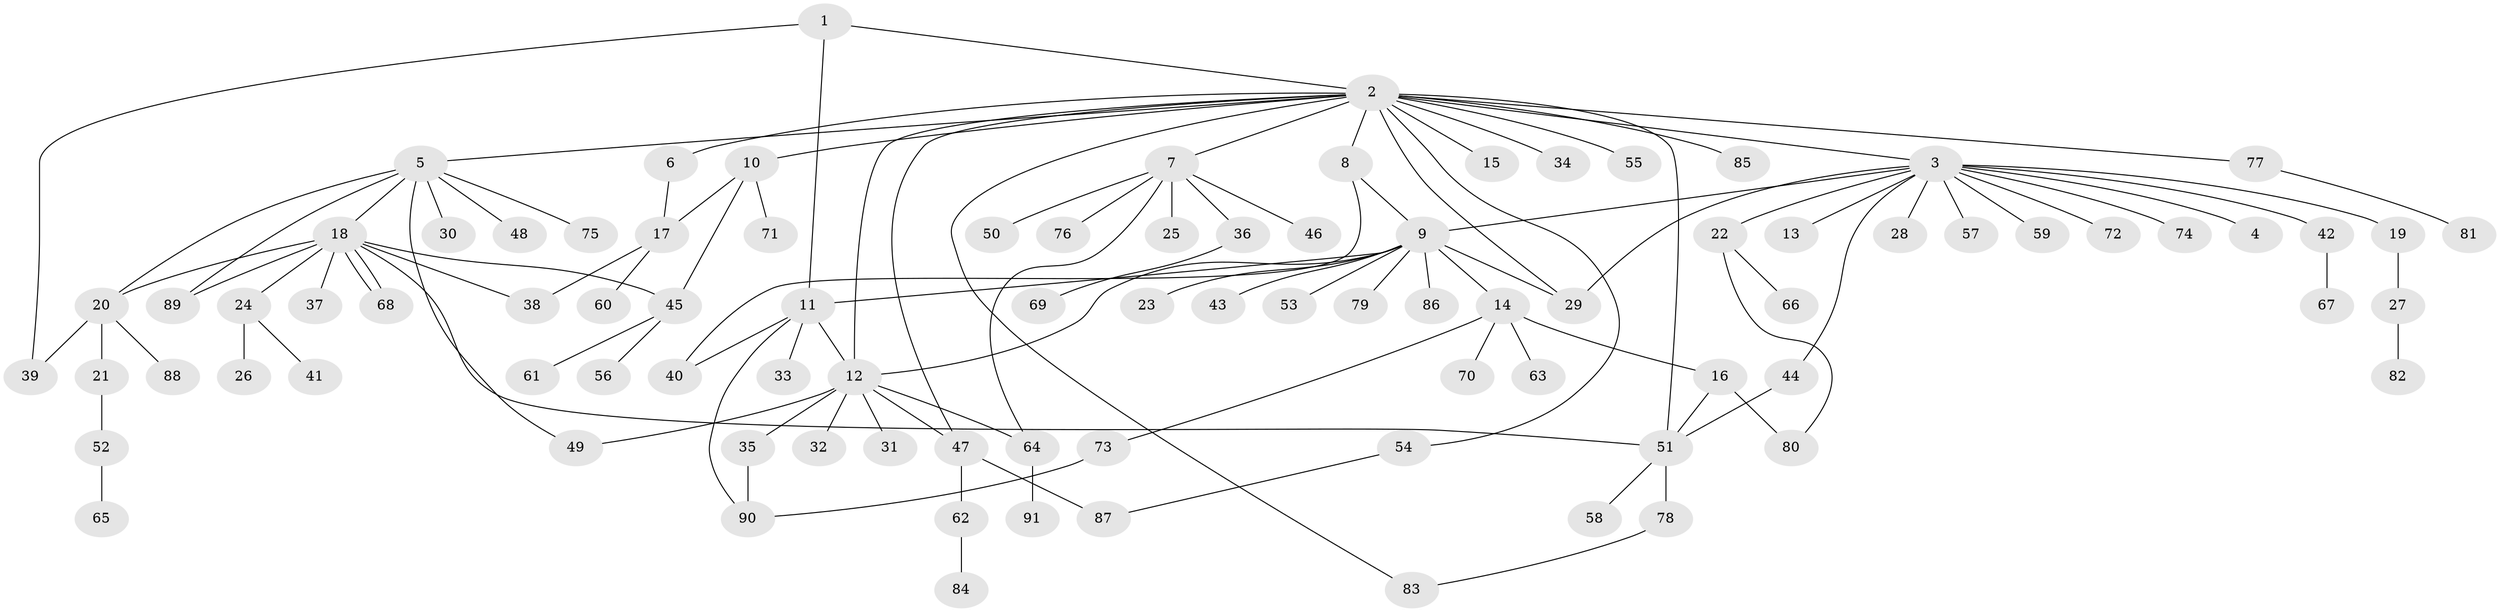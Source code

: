 // Generated by graph-tools (version 1.1) at 2025/01/03/09/25 03:01:49]
// undirected, 91 vertices, 115 edges
graph export_dot {
graph [start="1"]
  node [color=gray90,style=filled];
  1;
  2;
  3;
  4;
  5;
  6;
  7;
  8;
  9;
  10;
  11;
  12;
  13;
  14;
  15;
  16;
  17;
  18;
  19;
  20;
  21;
  22;
  23;
  24;
  25;
  26;
  27;
  28;
  29;
  30;
  31;
  32;
  33;
  34;
  35;
  36;
  37;
  38;
  39;
  40;
  41;
  42;
  43;
  44;
  45;
  46;
  47;
  48;
  49;
  50;
  51;
  52;
  53;
  54;
  55;
  56;
  57;
  58;
  59;
  60;
  61;
  62;
  63;
  64;
  65;
  66;
  67;
  68;
  69;
  70;
  71;
  72;
  73;
  74;
  75;
  76;
  77;
  78;
  79;
  80;
  81;
  82;
  83;
  84;
  85;
  86;
  87;
  88;
  89;
  90;
  91;
  1 -- 2;
  1 -- 11;
  1 -- 39;
  2 -- 3;
  2 -- 5;
  2 -- 6;
  2 -- 7;
  2 -- 8;
  2 -- 10;
  2 -- 12;
  2 -- 15;
  2 -- 29;
  2 -- 34;
  2 -- 47;
  2 -- 51;
  2 -- 54;
  2 -- 55;
  2 -- 77;
  2 -- 83;
  2 -- 85;
  3 -- 4;
  3 -- 9;
  3 -- 13;
  3 -- 19;
  3 -- 22;
  3 -- 28;
  3 -- 29;
  3 -- 42;
  3 -- 44;
  3 -- 57;
  3 -- 59;
  3 -- 72;
  3 -- 74;
  5 -- 18;
  5 -- 20;
  5 -- 30;
  5 -- 48;
  5 -- 49;
  5 -- 75;
  5 -- 89;
  6 -- 17;
  7 -- 25;
  7 -- 36;
  7 -- 46;
  7 -- 50;
  7 -- 64;
  7 -- 76;
  8 -- 9;
  8 -- 40;
  9 -- 11;
  9 -- 12;
  9 -- 14;
  9 -- 23;
  9 -- 29;
  9 -- 43;
  9 -- 53;
  9 -- 79;
  9 -- 86;
  10 -- 17;
  10 -- 45;
  10 -- 71;
  11 -- 12;
  11 -- 33;
  11 -- 40;
  11 -- 90;
  12 -- 31;
  12 -- 32;
  12 -- 35;
  12 -- 47;
  12 -- 49;
  12 -- 64;
  14 -- 16;
  14 -- 63;
  14 -- 70;
  14 -- 73;
  16 -- 51;
  16 -- 80;
  17 -- 38;
  17 -- 60;
  18 -- 20;
  18 -- 24;
  18 -- 37;
  18 -- 38;
  18 -- 45;
  18 -- 51;
  18 -- 68;
  18 -- 68;
  18 -- 89;
  19 -- 27;
  20 -- 21;
  20 -- 39;
  20 -- 88;
  21 -- 52;
  22 -- 66;
  22 -- 80;
  24 -- 26;
  24 -- 41;
  27 -- 82;
  35 -- 90;
  36 -- 69;
  42 -- 67;
  44 -- 51;
  45 -- 56;
  45 -- 61;
  47 -- 62;
  47 -- 87;
  51 -- 58;
  51 -- 78;
  52 -- 65;
  54 -- 87;
  62 -- 84;
  64 -- 91;
  73 -- 90;
  77 -- 81;
  78 -- 83;
}
